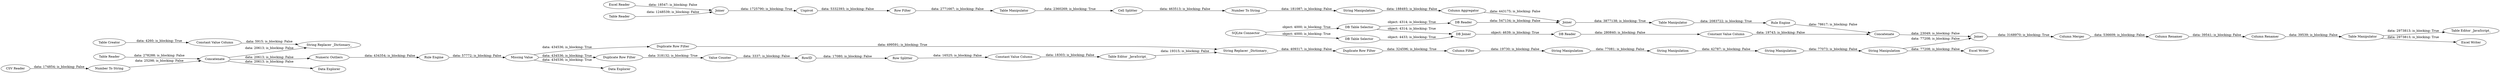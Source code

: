 digraph {
	"-4678947962514427031_22" [label="Rule Engine"]
	"-4678947962514427031_1" [label="CSV Reader"]
	"-4678947962514427031_30" [label="Constant Value Column"]
	"-4678947962514427031_5" [label="DB Table Selector"]
	"-4678947962514427031_51" [label="String Manipulation"]
	"-4678947962514427031_60" [label="Table Manipulator"]
	"-4678947962514427031_54" [label="Table Manipulator"]
	"-4678947962514427031_41" [label="String Manipulation"]
	"-4678947962514427031_53" [label=Joiner]
	"-4678947962514427031_49" [label="Cell Splitter"]
	"-4678947962514427031_15" [label="String Replacer _Dictionary_"]
	"-4678947962514427031_50" [label="Number To String"]
	"-4678947962514427031_25" [label="Duplicate Row Filter"]
	"-4678947962514427031_52" [label="Column Aggregator"]
	"-4678947962514427031_21" [label="Numeric Outliers"]
	"-4678947962514427031_42" [label="Excel Writer"]
	"-4678947962514427031_36" [label="Duplicate Row Filter"]
	"-4678947962514427031_62" [label="Column Merger"]
	"-4678947962514427031_6" [label="SQLite Connector"]
	"-4678947962514427031_7" [label="Excel Reader"]
	"-4678947962514427031_55" [label="Constant Value Column"]
	"-4678947962514427031_23" [label="Missing Value"]
	"-4678947962514427031_4" [label="DB Table Selector"]
	"-4678947962514427031_32" [label="String Replacer _Dictionary_"]
	"-4678947962514427031_26" [label="Duplicate Row Filter"]
	"-4678947962514427031_59" [label=Joiner]
	"-4678947962514427031_58" [label=Concatenate]
	"-4678947962514427031_2" [label="Table Reader"]
	"-4678947962514427031_10" [label="Number To String"]
	"-4678947962514427031_9" [label="DB Reader"]
	"-4678947962514427031_28" [label="Row Splitter"]
	"-4678947962514427031_40" [label="String Manipulation"]
	"-4678947962514427031_19" [label="DB Reader"]
	"-4678947962514427031_37" [label="Column Filter"]
	"-4678947962514427031_57" [label="Rule Engine"]
	"-4678947962514427031_24" [label="Data Explorer"]
	"-4678947962514427031_63" [label="Column Renamer"]
	"-4678947962514427031_8" [label="Table Reader"]
	"-4678947962514427031_39" [label="String Manipulation"]
	"-4678947962514427031_65" [label="Table Editor _JavaScript_"]
	"-4678947962514427031_11" [label=Concatenate]
	"-4678947962514427031_47" [label="Row Filter"]
	"-4678947962514427031_45" [label=Joiner]
	"-4678947962514427031_27" [label="Value Counter"]
	"-4678947962514427031_31" [label="Table Editor _JavaScript_"]
	"-4678947962514427031_61" [label="Excel Writer"]
	"-4678947962514427031_29" [label=RowID]
	"-4678947962514427031_64" [label="Column Renamer"]
	"-4678947962514427031_48" [label="Table Manipulator"]
	"-4678947962514427031_46" [label=Unpivot]
	"-4678947962514427031_38" [label="String Manipulation"]
	"-4678947962514427031_18" [label="DB Joiner"]
	"-4678947962514427031_13" [label="Constant Value Column"]
	"-4678947962514427031_12" [label="Table Creator"]
	"-4678947962514427031_20" [label="Data Explorer"]
	"-4678947962514427031_25" -> "-4678947962514427031_32" [label="data: 499591; is_blocking: True"]
	"-4678947962514427031_27" -> "-4678947962514427031_29" [label="data: 3337; is_blocking: False"]
	"-4678947962514427031_37" -> "-4678947962514427031_38" [label="data: 19730; is_blocking: False"]
	"-4678947962514427031_2" -> "-4678947962514427031_11" [label="data: 278288; is_blocking: False"]
	"-4678947962514427031_60" -> "-4678947962514427031_61" [label="data: 2973813; is_blocking: True"]
	"-4678947962514427031_11" -> "-4678947962514427031_15" [label="data: 20613; is_blocking: False"]
	"-4678947962514427031_38" -> "-4678947962514427031_39" [label="data: 77081; is_blocking: False"]
	"-4678947962514427031_47" -> "-4678947962514427031_48" [label="data: 2771667; is_blocking: False"]
	"-4678947962514427031_41" -> "-4678947962514427031_42" [label="data: 77208; is_blocking: False"]
	"-4678947962514427031_7" -> "-4678947962514427031_45" [label="data: 18547; is_blocking: False"]
	"-4678947962514427031_30" -> "-4678947962514427031_31" [label="data: 18303; is_blocking: False"]
	"-4678947962514427031_31" -> "-4678947962514427031_32" [label="data: 19315; is_blocking: False"]
	"-4678947962514427031_9" -> "-4678947962514427031_53" [label="data: 547134; is_blocking: False"]
	"-4678947962514427031_49" -> "-4678947962514427031_50" [label="data: 463513; is_blocking: False"]
	"-4678947962514427031_23" -> "-4678947962514427031_26" [label="data: 434536; is_blocking: True"]
	"-4678947962514427031_29" -> "-4678947962514427031_28" [label="data: 17080; is_blocking: False"]
	"-4678947962514427031_32" -> "-4678947962514427031_36" [label="data: 409317; is_blocking: False"]
	"-4678947962514427031_19" -> "-4678947962514427031_55" [label="data: 280840; is_blocking: False"]
	"-4678947962514427031_26" -> "-4678947962514427031_27" [label="data: 318132; is_blocking: True"]
	"-4678947962514427031_11" -> "-4678947962514427031_20" [label="data: 20613; is_blocking: False"]
	"-4678947962514427031_23" -> "-4678947962514427031_24" [label="data: 434536; is_blocking: True"]
	"-4678947962514427031_6" -> "-4678947962514427031_5" [label="object: 4000; is_blocking: True"]
	"-4678947962514427031_11" -> "-4678947962514427031_21" [label="data: 20613; is_blocking: False"]
	"-4678947962514427031_62" -> "-4678947962514427031_63" [label="data: 536609; is_blocking: False"]
	"-4678947962514427031_5" -> "-4678947962514427031_18" [label="object: 4314; is_blocking: True"]
	"-4678947962514427031_45" -> "-4678947962514427031_46" [label="data: 1725790; is_blocking: True"]
	"-4678947962514427031_6" -> "-4678947962514427031_4" [label="object: 4000; is_blocking: True"]
	"-4678947962514427031_4" -> "-4678947962514427031_18" [label="object: 4433; is_blocking: True"]
	"-4678947962514427031_52" -> "-4678947962514427031_53" [label="data: 443175; is_blocking: False"]
	"-4678947962514427031_64" -> "-4678947962514427031_60" [label="data: 39539; is_blocking: False"]
	"-4678947962514427031_51" -> "-4678947962514427031_52" [label="data: 188493; is_blocking: False"]
	"-4678947962514427031_22" -> "-4678947962514427031_23" [label="data: 57772; is_blocking: False"]
	"-4678947962514427031_28" -> "-4678947962514427031_30" [label="data: 16525; is_blocking: False"]
	"-4678947962514427031_1" -> "-4678947962514427031_10" [label="data: 174854; is_blocking: False"]
	"-4678947962514427031_12" -> "-4678947962514427031_13" [label="data: 4260; is_blocking: True"]
	"-4678947962514427031_39" -> "-4678947962514427031_40" [label="data: 42787; is_blocking: False"]
	"-4678947962514427031_57" -> "-4678947962514427031_58" [label="data: 78617; is_blocking: False"]
	"-4678947962514427031_41" -> "-4678947962514427031_59" [label="data: 77208; is_blocking: False"]
	"-4678947962514427031_59" -> "-4678947962514427031_62" [label="data: 3168970; is_blocking: True"]
	"-4678947962514427031_21" -> "-4678947962514427031_22" [label="data: 434354; is_blocking: False"]
	"-4678947962514427031_8" -> "-4678947962514427031_45" [label="data: 1248539; is_blocking: False"]
	"-4678947962514427031_36" -> "-4678947962514427031_37" [label="data: 324596; is_blocking: True"]
	"-4678947962514427031_58" -> "-4678947962514427031_59" [label="data: 23049; is_blocking: False"]
	"-4678947962514427031_48" -> "-4678947962514427031_49" [label="data: 2360269; is_blocking: True"]
	"-4678947962514427031_13" -> "-4678947962514427031_15" [label="data: 5915; is_blocking: False"]
	"-4678947962514427031_5" -> "-4678947962514427031_9" [label="object: 4314; is_blocking: True"]
	"-4678947962514427031_46" -> "-4678947962514427031_47" [label="data: 5332393; is_blocking: False"]
	"-4678947962514427031_55" -> "-4678947962514427031_58" [label="data: 19743; is_blocking: False"]
	"-4678947962514427031_10" -> "-4678947962514427031_11" [label="data: 25298; is_blocking: False"]
	"-4678947962514427031_63" -> "-4678947962514427031_64" [label="data: 39541; is_blocking: False"]
	"-4678947962514427031_18" -> "-4678947962514427031_19" [label="object: 4639; is_blocking: True"]
	"-4678947962514427031_23" -> "-4678947962514427031_25" [label="data: 434536; is_blocking: True"]
	"-4678947962514427031_40" -> "-4678947962514427031_41" [label="data: 77073; is_blocking: False"]
	"-4678947962514427031_53" -> "-4678947962514427031_54" [label="data: 3877138; is_blocking: True"]
	"-4678947962514427031_54" -> "-4678947962514427031_57" [label="data: 2083722; is_blocking: True"]
	"-4678947962514427031_50" -> "-4678947962514427031_51" [label="data: 181087; is_blocking: False"]
	"-4678947962514427031_60" -> "-4678947962514427031_65" [label="data: 2973813; is_blocking: True"]
	rankdir=LR
}
